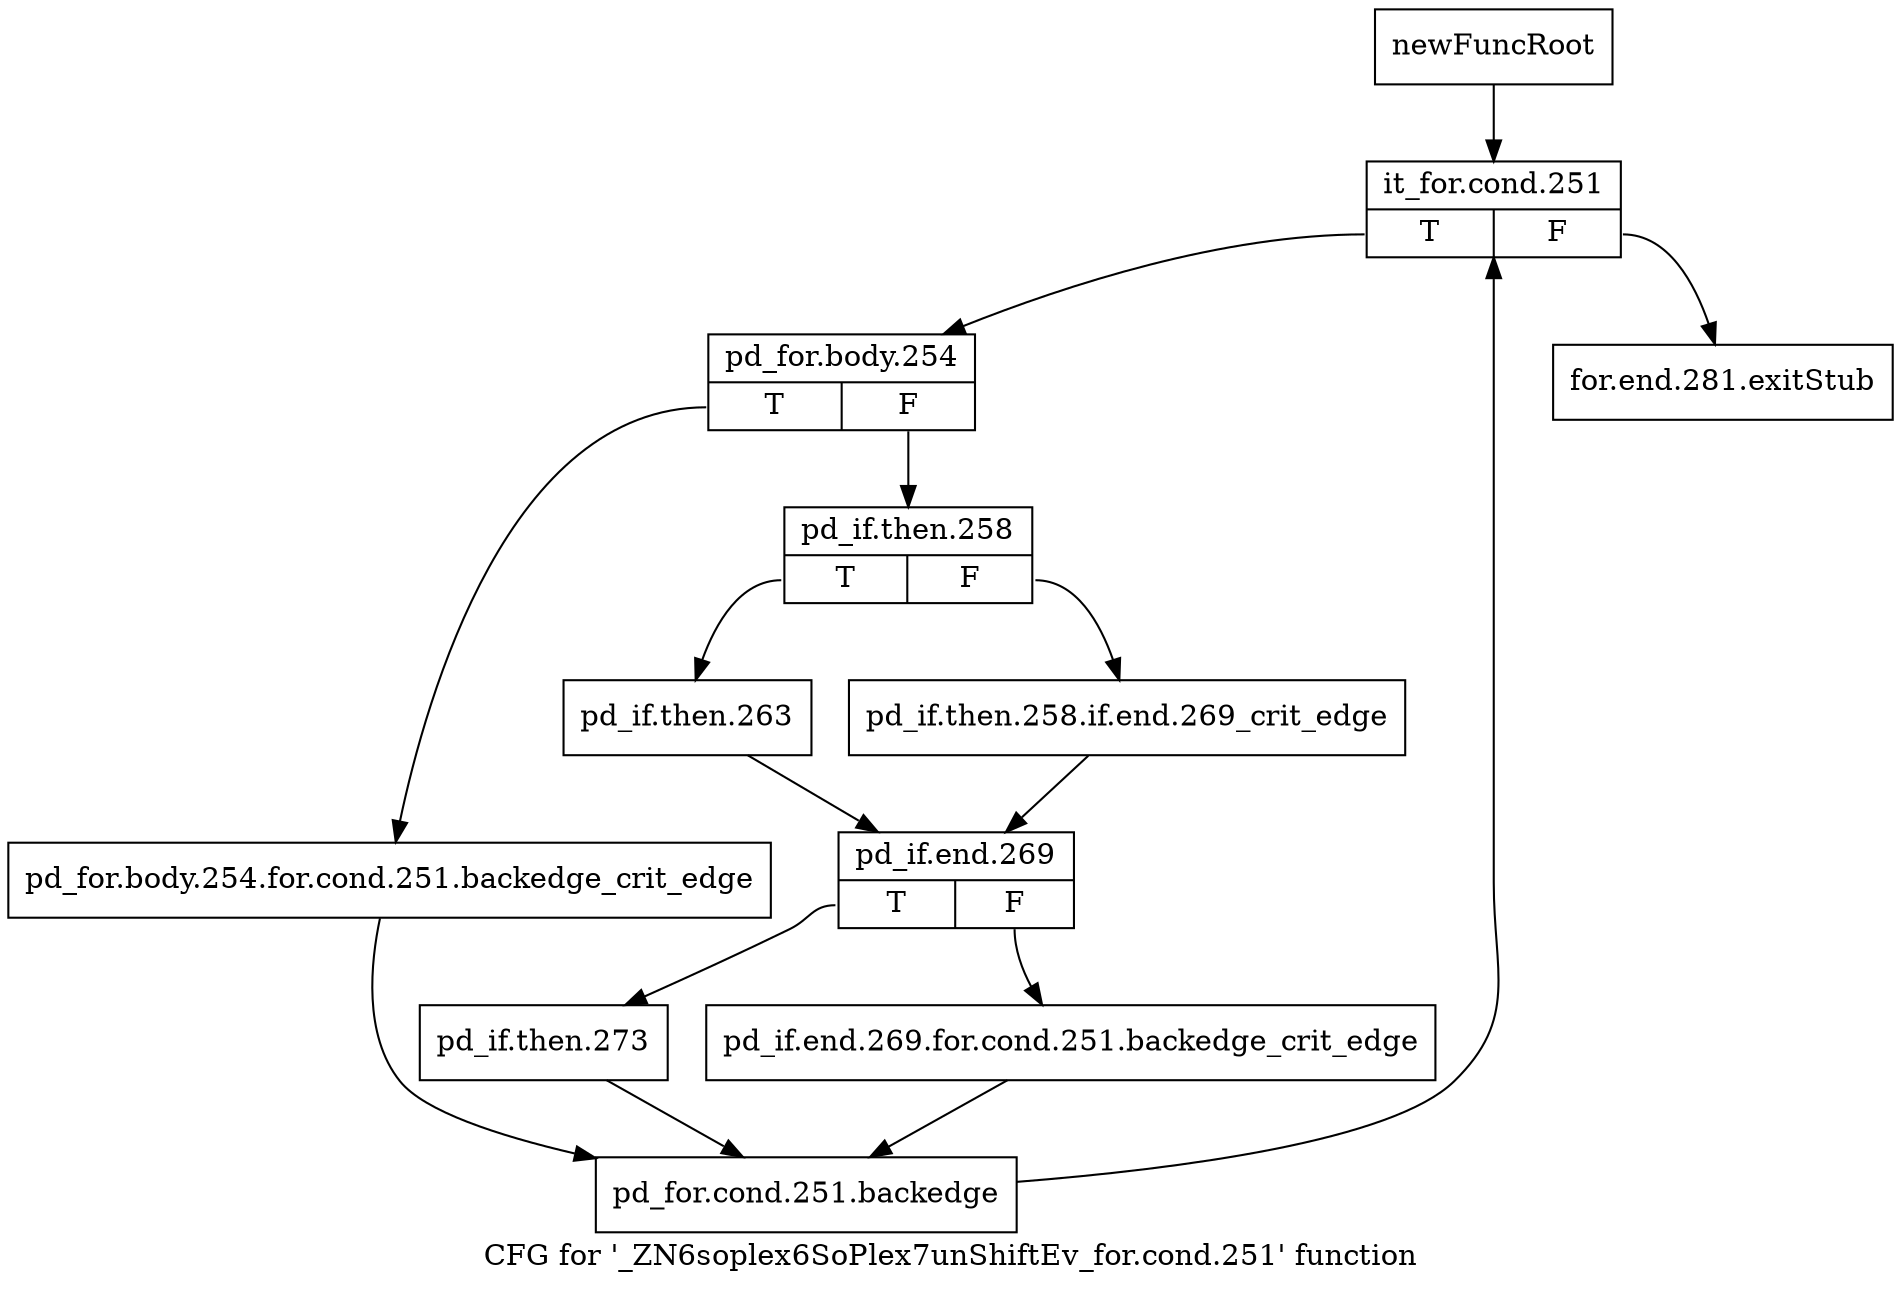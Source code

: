 digraph "CFG for '_ZN6soplex6SoPlex7unShiftEv_for.cond.251' function" {
	label="CFG for '_ZN6soplex6SoPlex7unShiftEv_for.cond.251' function";

	Node0x2ed2700 [shape=record,label="{newFuncRoot}"];
	Node0x2ed2700 -> Node0x2ed27a0;
	Node0x2ed2750 [shape=record,label="{for.end.281.exitStub}"];
	Node0x2ed27a0 [shape=record,label="{it_for.cond.251|{<s0>T|<s1>F}}"];
	Node0x2ed27a0:s0 -> Node0x2ed27f0;
	Node0x2ed27a0:s1 -> Node0x2ed2750;
	Node0x2ed27f0 [shape=record,label="{pd_for.body.254|{<s0>T|<s1>F}}"];
	Node0x2ed27f0:s0 -> Node0x2ed2a20;
	Node0x2ed27f0:s1 -> Node0x2ed2840;
	Node0x2ed2840 [shape=record,label="{pd_if.then.258|{<s0>T|<s1>F}}"];
	Node0x2ed2840:s0 -> Node0x2ed28e0;
	Node0x2ed2840:s1 -> Node0x2ed2890;
	Node0x2ed2890 [shape=record,label="{pd_if.then.258.if.end.269_crit_edge}"];
	Node0x2ed2890 -> Node0x2ed2930;
	Node0x2ed28e0 [shape=record,label="{pd_if.then.263}"];
	Node0x2ed28e0 -> Node0x2ed2930;
	Node0x2ed2930 [shape=record,label="{pd_if.end.269|{<s0>T|<s1>F}}"];
	Node0x2ed2930:s0 -> Node0x2ed29d0;
	Node0x2ed2930:s1 -> Node0x2ed2980;
	Node0x2ed2980 [shape=record,label="{pd_if.end.269.for.cond.251.backedge_crit_edge}"];
	Node0x2ed2980 -> Node0x2ed2a70;
	Node0x2ed29d0 [shape=record,label="{pd_if.then.273}"];
	Node0x2ed29d0 -> Node0x2ed2a70;
	Node0x2ed2a20 [shape=record,label="{pd_for.body.254.for.cond.251.backedge_crit_edge}"];
	Node0x2ed2a20 -> Node0x2ed2a70;
	Node0x2ed2a70 [shape=record,label="{pd_for.cond.251.backedge}"];
	Node0x2ed2a70 -> Node0x2ed27a0;
}
